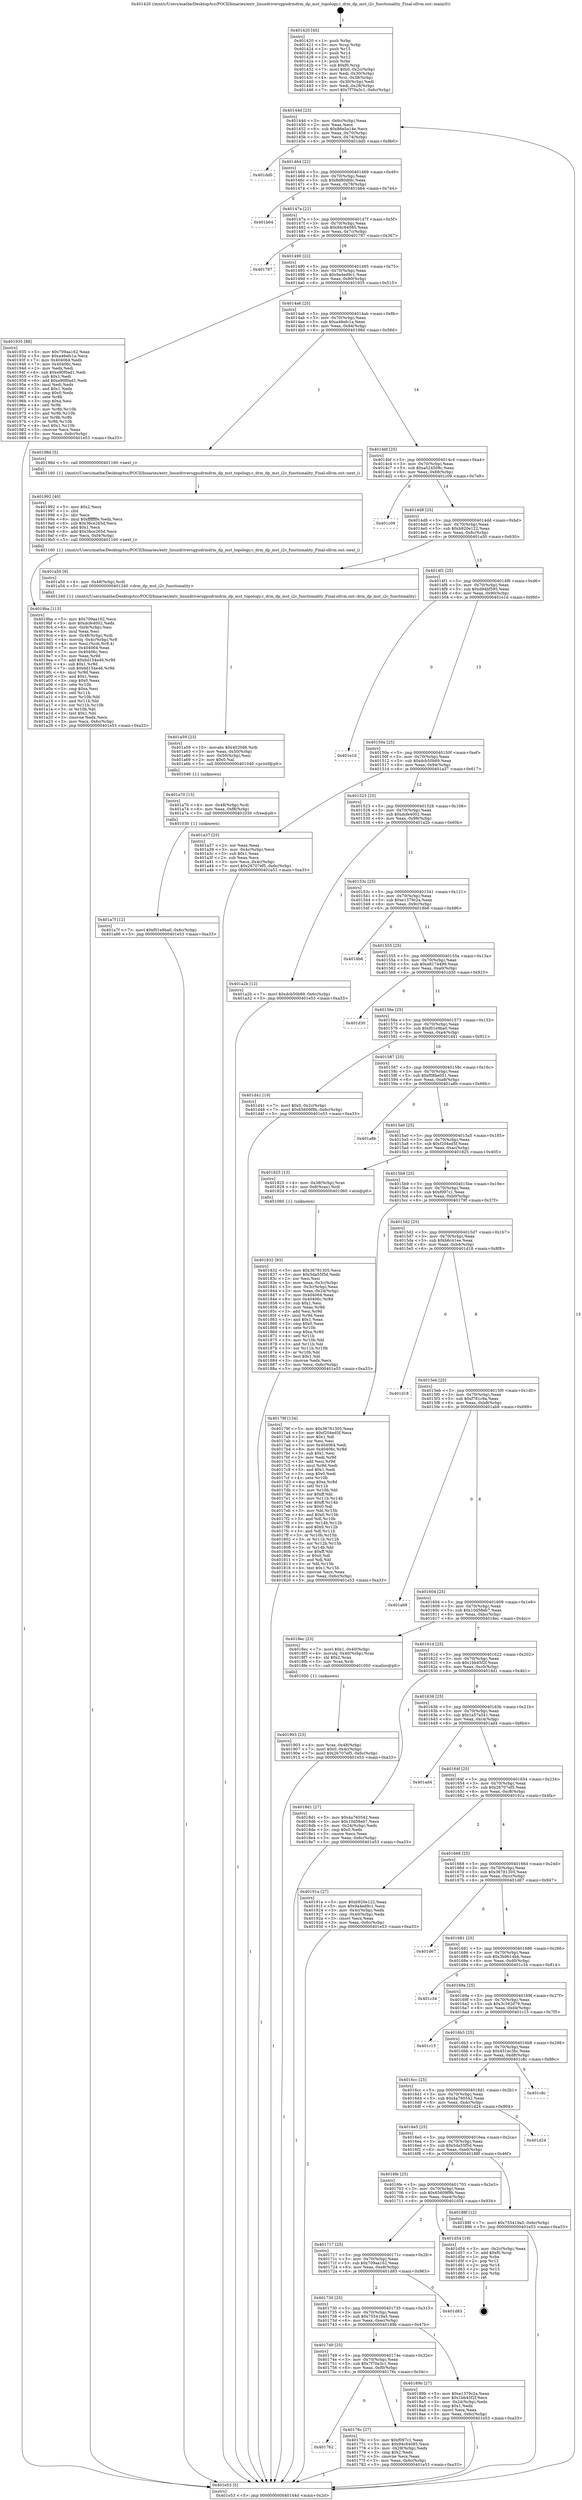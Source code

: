 digraph "0x401420" {
  label = "0x401420 (/mnt/c/Users/mathe/Desktop/tcc/POCII/binaries/extr_linuxdriversgpudrmdrm_dp_mst_topology.c_drm_dp_mst_i2c_functionality_Final-ollvm.out::main(0))"
  labelloc = "t"
  node[shape=record]

  Entry [label="",width=0.3,height=0.3,shape=circle,fillcolor=black,style=filled]
  "0x40144d" [label="{
     0x40144d [23]\l
     | [instrs]\l
     &nbsp;&nbsp;0x40144d \<+3\>: mov -0x6c(%rbp),%eax\l
     &nbsp;&nbsp;0x401450 \<+2\>: mov %eax,%ecx\l
     &nbsp;&nbsp;0x401452 \<+6\>: sub $0x86e5a14e,%ecx\l
     &nbsp;&nbsp;0x401458 \<+3\>: mov %eax,-0x70(%rbp)\l
     &nbsp;&nbsp;0x40145b \<+3\>: mov %ecx,-0x74(%rbp)\l
     &nbsp;&nbsp;0x40145e \<+6\>: je 0000000000401dd0 \<main+0x9b0\>\l
  }"]
  "0x401dd0" [label="{
     0x401dd0\l
  }", style=dashed]
  "0x401464" [label="{
     0x401464 [22]\l
     | [instrs]\l
     &nbsp;&nbsp;0x401464 \<+5\>: jmp 0000000000401469 \<main+0x49\>\l
     &nbsp;&nbsp;0x401469 \<+3\>: mov -0x70(%rbp),%eax\l
     &nbsp;&nbsp;0x40146c \<+5\>: sub $0x8d80dfdc,%eax\l
     &nbsp;&nbsp;0x401471 \<+3\>: mov %eax,-0x78(%rbp)\l
     &nbsp;&nbsp;0x401474 \<+6\>: je 0000000000401b64 \<main+0x744\>\l
  }"]
  Exit [label="",width=0.3,height=0.3,shape=circle,fillcolor=black,style=filled,peripheries=2]
  "0x401b64" [label="{
     0x401b64\l
  }", style=dashed]
  "0x40147a" [label="{
     0x40147a [22]\l
     | [instrs]\l
     &nbsp;&nbsp;0x40147a \<+5\>: jmp 000000000040147f \<main+0x5f\>\l
     &nbsp;&nbsp;0x40147f \<+3\>: mov -0x70(%rbp),%eax\l
     &nbsp;&nbsp;0x401482 \<+5\>: sub $0x94c84085,%eax\l
     &nbsp;&nbsp;0x401487 \<+3\>: mov %eax,-0x7c(%rbp)\l
     &nbsp;&nbsp;0x40148a \<+6\>: je 0000000000401787 \<main+0x367\>\l
  }"]
  "0x401a7f" [label="{
     0x401a7f [12]\l
     | [instrs]\l
     &nbsp;&nbsp;0x401a7f \<+7\>: movl $0xf01e9ba0,-0x6c(%rbp)\l
     &nbsp;&nbsp;0x401a86 \<+5\>: jmp 0000000000401e53 \<main+0xa33\>\l
  }"]
  "0x401787" [label="{
     0x401787\l
  }", style=dashed]
  "0x401490" [label="{
     0x401490 [22]\l
     | [instrs]\l
     &nbsp;&nbsp;0x401490 \<+5\>: jmp 0000000000401495 \<main+0x75\>\l
     &nbsp;&nbsp;0x401495 \<+3\>: mov -0x70(%rbp),%eax\l
     &nbsp;&nbsp;0x401498 \<+5\>: sub $0x9a4ed9c1,%eax\l
     &nbsp;&nbsp;0x40149d \<+3\>: mov %eax,-0x80(%rbp)\l
     &nbsp;&nbsp;0x4014a0 \<+6\>: je 0000000000401935 \<main+0x515\>\l
  }"]
  "0x401a70" [label="{
     0x401a70 [15]\l
     | [instrs]\l
     &nbsp;&nbsp;0x401a70 \<+4\>: mov -0x48(%rbp),%rdi\l
     &nbsp;&nbsp;0x401a74 \<+6\>: mov %eax,-0xf8(%rbp)\l
     &nbsp;&nbsp;0x401a7a \<+5\>: call 0000000000401030 \<free@plt\>\l
     | [calls]\l
     &nbsp;&nbsp;0x401030 \{1\} (unknown)\l
  }"]
  "0x401935" [label="{
     0x401935 [88]\l
     | [instrs]\l
     &nbsp;&nbsp;0x401935 \<+5\>: mov $0x709aa162,%eax\l
     &nbsp;&nbsp;0x40193a \<+5\>: mov $0xa46efc1a,%ecx\l
     &nbsp;&nbsp;0x40193f \<+7\>: mov 0x404064,%edx\l
     &nbsp;&nbsp;0x401946 \<+7\>: mov 0x40406c,%esi\l
     &nbsp;&nbsp;0x40194d \<+2\>: mov %edx,%edi\l
     &nbsp;&nbsp;0x40194f \<+6\>: sub $0xe90f0ad1,%edi\l
     &nbsp;&nbsp;0x401955 \<+3\>: sub $0x1,%edi\l
     &nbsp;&nbsp;0x401958 \<+6\>: add $0xe90f0ad1,%edi\l
     &nbsp;&nbsp;0x40195e \<+3\>: imul %edi,%edx\l
     &nbsp;&nbsp;0x401961 \<+3\>: and $0x1,%edx\l
     &nbsp;&nbsp;0x401964 \<+3\>: cmp $0x0,%edx\l
     &nbsp;&nbsp;0x401967 \<+4\>: sete %r8b\l
     &nbsp;&nbsp;0x40196b \<+3\>: cmp $0xa,%esi\l
     &nbsp;&nbsp;0x40196e \<+4\>: setl %r9b\l
     &nbsp;&nbsp;0x401972 \<+3\>: mov %r8b,%r10b\l
     &nbsp;&nbsp;0x401975 \<+3\>: and %r9b,%r10b\l
     &nbsp;&nbsp;0x401978 \<+3\>: xor %r9b,%r8b\l
     &nbsp;&nbsp;0x40197b \<+3\>: or %r8b,%r10b\l
     &nbsp;&nbsp;0x40197e \<+4\>: test $0x1,%r10b\l
     &nbsp;&nbsp;0x401982 \<+3\>: cmovne %ecx,%eax\l
     &nbsp;&nbsp;0x401985 \<+3\>: mov %eax,-0x6c(%rbp)\l
     &nbsp;&nbsp;0x401988 \<+5\>: jmp 0000000000401e53 \<main+0xa33\>\l
  }"]
  "0x4014a6" [label="{
     0x4014a6 [25]\l
     | [instrs]\l
     &nbsp;&nbsp;0x4014a6 \<+5\>: jmp 00000000004014ab \<main+0x8b\>\l
     &nbsp;&nbsp;0x4014ab \<+3\>: mov -0x70(%rbp),%eax\l
     &nbsp;&nbsp;0x4014ae \<+5\>: sub $0xa46efc1a,%eax\l
     &nbsp;&nbsp;0x4014b3 \<+6\>: mov %eax,-0x84(%rbp)\l
     &nbsp;&nbsp;0x4014b9 \<+6\>: je 000000000040198d \<main+0x56d\>\l
  }"]
  "0x401a59" [label="{
     0x401a59 [23]\l
     | [instrs]\l
     &nbsp;&nbsp;0x401a59 \<+10\>: movabs $0x4020d6,%rdi\l
     &nbsp;&nbsp;0x401a63 \<+3\>: mov %eax,-0x50(%rbp)\l
     &nbsp;&nbsp;0x401a66 \<+3\>: mov -0x50(%rbp),%esi\l
     &nbsp;&nbsp;0x401a69 \<+2\>: mov $0x0,%al\l
     &nbsp;&nbsp;0x401a6b \<+5\>: call 0000000000401040 \<printf@plt\>\l
     | [calls]\l
     &nbsp;&nbsp;0x401040 \{1\} (unknown)\l
  }"]
  "0x40198d" [label="{
     0x40198d [5]\l
     | [instrs]\l
     &nbsp;&nbsp;0x40198d \<+5\>: call 0000000000401160 \<next_i\>\l
     | [calls]\l
     &nbsp;&nbsp;0x401160 \{1\} (/mnt/c/Users/mathe/Desktop/tcc/POCII/binaries/extr_linuxdriversgpudrmdrm_dp_mst_topology.c_drm_dp_mst_i2c_functionality_Final-ollvm.out::next_i)\l
  }"]
  "0x4014bf" [label="{
     0x4014bf [25]\l
     | [instrs]\l
     &nbsp;&nbsp;0x4014bf \<+5\>: jmp 00000000004014c4 \<main+0xa4\>\l
     &nbsp;&nbsp;0x4014c4 \<+3\>: mov -0x70(%rbp),%eax\l
     &nbsp;&nbsp;0x4014c7 \<+5\>: sub $0xa524508c,%eax\l
     &nbsp;&nbsp;0x4014cc \<+6\>: mov %eax,-0x88(%rbp)\l
     &nbsp;&nbsp;0x4014d2 \<+6\>: je 0000000000401c09 \<main+0x7e9\>\l
  }"]
  "0x4019ba" [label="{
     0x4019ba [113]\l
     | [instrs]\l
     &nbsp;&nbsp;0x4019ba \<+5\>: mov $0x709aa162,%ecx\l
     &nbsp;&nbsp;0x4019bf \<+5\>: mov $0xdcfe4002,%edx\l
     &nbsp;&nbsp;0x4019c4 \<+6\>: mov -0xf4(%rbp),%esi\l
     &nbsp;&nbsp;0x4019ca \<+3\>: imul %eax,%esi\l
     &nbsp;&nbsp;0x4019cd \<+4\>: mov -0x48(%rbp),%rdi\l
     &nbsp;&nbsp;0x4019d1 \<+4\>: movslq -0x4c(%rbp),%r8\l
     &nbsp;&nbsp;0x4019d5 \<+4\>: mov %esi,(%rdi,%r8,4)\l
     &nbsp;&nbsp;0x4019d9 \<+7\>: mov 0x404064,%eax\l
     &nbsp;&nbsp;0x4019e0 \<+7\>: mov 0x40406c,%esi\l
     &nbsp;&nbsp;0x4019e7 \<+3\>: mov %eax,%r9d\l
     &nbsp;&nbsp;0x4019ea \<+7\>: add $0x6d154e46,%r9d\l
     &nbsp;&nbsp;0x4019f1 \<+4\>: sub $0x1,%r9d\l
     &nbsp;&nbsp;0x4019f5 \<+7\>: sub $0x6d154e46,%r9d\l
     &nbsp;&nbsp;0x4019fc \<+4\>: imul %r9d,%eax\l
     &nbsp;&nbsp;0x401a00 \<+3\>: and $0x1,%eax\l
     &nbsp;&nbsp;0x401a03 \<+3\>: cmp $0x0,%eax\l
     &nbsp;&nbsp;0x401a06 \<+4\>: sete %r10b\l
     &nbsp;&nbsp;0x401a0a \<+3\>: cmp $0xa,%esi\l
     &nbsp;&nbsp;0x401a0d \<+4\>: setl %r11b\l
     &nbsp;&nbsp;0x401a11 \<+3\>: mov %r10b,%bl\l
     &nbsp;&nbsp;0x401a14 \<+3\>: and %r11b,%bl\l
     &nbsp;&nbsp;0x401a17 \<+3\>: xor %r11b,%r10b\l
     &nbsp;&nbsp;0x401a1a \<+3\>: or %r10b,%bl\l
     &nbsp;&nbsp;0x401a1d \<+3\>: test $0x1,%bl\l
     &nbsp;&nbsp;0x401a20 \<+3\>: cmovne %edx,%ecx\l
     &nbsp;&nbsp;0x401a23 \<+3\>: mov %ecx,-0x6c(%rbp)\l
     &nbsp;&nbsp;0x401a26 \<+5\>: jmp 0000000000401e53 \<main+0xa33\>\l
  }"]
  "0x401c09" [label="{
     0x401c09\l
  }", style=dashed]
  "0x4014d8" [label="{
     0x4014d8 [25]\l
     | [instrs]\l
     &nbsp;&nbsp;0x4014d8 \<+5\>: jmp 00000000004014dd \<main+0xbd\>\l
     &nbsp;&nbsp;0x4014dd \<+3\>: mov -0x70(%rbp),%eax\l
     &nbsp;&nbsp;0x4014e0 \<+5\>: sub $0xb920e122,%eax\l
     &nbsp;&nbsp;0x4014e5 \<+6\>: mov %eax,-0x8c(%rbp)\l
     &nbsp;&nbsp;0x4014eb \<+6\>: je 0000000000401a50 \<main+0x630\>\l
  }"]
  "0x401992" [label="{
     0x401992 [40]\l
     | [instrs]\l
     &nbsp;&nbsp;0x401992 \<+5\>: mov $0x2,%ecx\l
     &nbsp;&nbsp;0x401997 \<+1\>: cltd\l
     &nbsp;&nbsp;0x401998 \<+2\>: idiv %ecx\l
     &nbsp;&nbsp;0x40199a \<+6\>: imul $0xfffffffe,%edx,%ecx\l
     &nbsp;&nbsp;0x4019a0 \<+6\>: sub $0x36ce265d,%ecx\l
     &nbsp;&nbsp;0x4019a6 \<+3\>: add $0x1,%ecx\l
     &nbsp;&nbsp;0x4019a9 \<+6\>: add $0x36ce265d,%ecx\l
     &nbsp;&nbsp;0x4019af \<+6\>: mov %ecx,-0xf4(%rbp)\l
     &nbsp;&nbsp;0x4019b5 \<+5\>: call 0000000000401160 \<next_i\>\l
     | [calls]\l
     &nbsp;&nbsp;0x401160 \{1\} (/mnt/c/Users/mathe/Desktop/tcc/POCII/binaries/extr_linuxdriversgpudrmdrm_dp_mst_topology.c_drm_dp_mst_i2c_functionality_Final-ollvm.out::next_i)\l
  }"]
  "0x401a50" [label="{
     0x401a50 [9]\l
     | [instrs]\l
     &nbsp;&nbsp;0x401a50 \<+4\>: mov -0x48(%rbp),%rdi\l
     &nbsp;&nbsp;0x401a54 \<+5\>: call 0000000000401240 \<drm_dp_mst_i2c_functionality\>\l
     | [calls]\l
     &nbsp;&nbsp;0x401240 \{1\} (/mnt/c/Users/mathe/Desktop/tcc/POCII/binaries/extr_linuxdriversgpudrmdrm_dp_mst_topology.c_drm_dp_mst_i2c_functionality_Final-ollvm.out::drm_dp_mst_i2c_functionality)\l
  }"]
  "0x4014f1" [label="{
     0x4014f1 [25]\l
     | [instrs]\l
     &nbsp;&nbsp;0x4014f1 \<+5\>: jmp 00000000004014f6 \<main+0xd6\>\l
     &nbsp;&nbsp;0x4014f6 \<+3\>: mov -0x70(%rbp),%eax\l
     &nbsp;&nbsp;0x4014f9 \<+5\>: sub $0xd94bf595,%eax\l
     &nbsp;&nbsp;0x4014fe \<+6\>: mov %eax,-0x90(%rbp)\l
     &nbsp;&nbsp;0x401504 \<+6\>: je 0000000000401e1d \<main+0x9fd\>\l
  }"]
  "0x401903" [label="{
     0x401903 [23]\l
     | [instrs]\l
     &nbsp;&nbsp;0x401903 \<+4\>: mov %rax,-0x48(%rbp)\l
     &nbsp;&nbsp;0x401907 \<+7\>: movl $0x0,-0x4c(%rbp)\l
     &nbsp;&nbsp;0x40190e \<+7\>: movl $0x26707ef5,-0x6c(%rbp)\l
     &nbsp;&nbsp;0x401915 \<+5\>: jmp 0000000000401e53 \<main+0xa33\>\l
  }"]
  "0x401e1d" [label="{
     0x401e1d\l
  }", style=dashed]
  "0x40150a" [label="{
     0x40150a [25]\l
     | [instrs]\l
     &nbsp;&nbsp;0x40150a \<+5\>: jmp 000000000040150f \<main+0xef\>\l
     &nbsp;&nbsp;0x40150f \<+3\>: mov -0x70(%rbp),%eax\l
     &nbsp;&nbsp;0x401512 \<+5\>: sub $0xdcb50b89,%eax\l
     &nbsp;&nbsp;0x401517 \<+6\>: mov %eax,-0x94(%rbp)\l
     &nbsp;&nbsp;0x40151d \<+6\>: je 0000000000401a37 \<main+0x617\>\l
  }"]
  "0x401832" [label="{
     0x401832 [93]\l
     | [instrs]\l
     &nbsp;&nbsp;0x401832 \<+5\>: mov $0x36781305,%ecx\l
     &nbsp;&nbsp;0x401837 \<+5\>: mov $0x5da55f5d,%edx\l
     &nbsp;&nbsp;0x40183c \<+2\>: xor %esi,%esi\l
     &nbsp;&nbsp;0x40183e \<+3\>: mov %eax,-0x3c(%rbp)\l
     &nbsp;&nbsp;0x401841 \<+3\>: mov -0x3c(%rbp),%eax\l
     &nbsp;&nbsp;0x401844 \<+3\>: mov %eax,-0x24(%rbp)\l
     &nbsp;&nbsp;0x401847 \<+7\>: mov 0x404064,%eax\l
     &nbsp;&nbsp;0x40184e \<+8\>: mov 0x40406c,%r8d\l
     &nbsp;&nbsp;0x401856 \<+3\>: sub $0x1,%esi\l
     &nbsp;&nbsp;0x401859 \<+3\>: mov %eax,%r9d\l
     &nbsp;&nbsp;0x40185c \<+3\>: add %esi,%r9d\l
     &nbsp;&nbsp;0x40185f \<+4\>: imul %r9d,%eax\l
     &nbsp;&nbsp;0x401863 \<+3\>: and $0x1,%eax\l
     &nbsp;&nbsp;0x401866 \<+3\>: cmp $0x0,%eax\l
     &nbsp;&nbsp;0x401869 \<+4\>: sete %r10b\l
     &nbsp;&nbsp;0x40186d \<+4\>: cmp $0xa,%r8d\l
     &nbsp;&nbsp;0x401871 \<+4\>: setl %r11b\l
     &nbsp;&nbsp;0x401875 \<+3\>: mov %r10b,%bl\l
     &nbsp;&nbsp;0x401878 \<+3\>: and %r11b,%bl\l
     &nbsp;&nbsp;0x40187b \<+3\>: xor %r11b,%r10b\l
     &nbsp;&nbsp;0x40187e \<+3\>: or %r10b,%bl\l
     &nbsp;&nbsp;0x401881 \<+3\>: test $0x1,%bl\l
     &nbsp;&nbsp;0x401884 \<+3\>: cmovne %edx,%ecx\l
     &nbsp;&nbsp;0x401887 \<+3\>: mov %ecx,-0x6c(%rbp)\l
     &nbsp;&nbsp;0x40188a \<+5\>: jmp 0000000000401e53 \<main+0xa33\>\l
  }"]
  "0x401a37" [label="{
     0x401a37 [25]\l
     | [instrs]\l
     &nbsp;&nbsp;0x401a37 \<+2\>: xor %eax,%eax\l
     &nbsp;&nbsp;0x401a39 \<+3\>: mov -0x4c(%rbp),%ecx\l
     &nbsp;&nbsp;0x401a3c \<+3\>: sub $0x1,%eax\l
     &nbsp;&nbsp;0x401a3f \<+2\>: sub %eax,%ecx\l
     &nbsp;&nbsp;0x401a41 \<+3\>: mov %ecx,-0x4c(%rbp)\l
     &nbsp;&nbsp;0x401a44 \<+7\>: movl $0x26707ef5,-0x6c(%rbp)\l
     &nbsp;&nbsp;0x401a4b \<+5\>: jmp 0000000000401e53 \<main+0xa33\>\l
  }"]
  "0x401523" [label="{
     0x401523 [25]\l
     | [instrs]\l
     &nbsp;&nbsp;0x401523 \<+5\>: jmp 0000000000401528 \<main+0x108\>\l
     &nbsp;&nbsp;0x401528 \<+3\>: mov -0x70(%rbp),%eax\l
     &nbsp;&nbsp;0x40152b \<+5\>: sub $0xdcfe4002,%eax\l
     &nbsp;&nbsp;0x401530 \<+6\>: mov %eax,-0x98(%rbp)\l
     &nbsp;&nbsp;0x401536 \<+6\>: je 0000000000401a2b \<main+0x60b\>\l
  }"]
  "0x401420" [label="{
     0x401420 [45]\l
     | [instrs]\l
     &nbsp;&nbsp;0x401420 \<+1\>: push %rbp\l
     &nbsp;&nbsp;0x401421 \<+3\>: mov %rsp,%rbp\l
     &nbsp;&nbsp;0x401424 \<+2\>: push %r15\l
     &nbsp;&nbsp;0x401426 \<+2\>: push %r14\l
     &nbsp;&nbsp;0x401428 \<+2\>: push %r12\l
     &nbsp;&nbsp;0x40142a \<+1\>: push %rbx\l
     &nbsp;&nbsp;0x40142b \<+7\>: sub $0xf0,%rsp\l
     &nbsp;&nbsp;0x401432 \<+7\>: movl $0x0,-0x2c(%rbp)\l
     &nbsp;&nbsp;0x401439 \<+3\>: mov %edi,-0x30(%rbp)\l
     &nbsp;&nbsp;0x40143c \<+4\>: mov %rsi,-0x38(%rbp)\l
     &nbsp;&nbsp;0x401440 \<+3\>: mov -0x30(%rbp),%edi\l
     &nbsp;&nbsp;0x401443 \<+3\>: mov %edi,-0x28(%rbp)\l
     &nbsp;&nbsp;0x401446 \<+7\>: movl $0x7f70a3c1,-0x6c(%rbp)\l
  }"]
  "0x401a2b" [label="{
     0x401a2b [12]\l
     | [instrs]\l
     &nbsp;&nbsp;0x401a2b \<+7\>: movl $0xdcb50b89,-0x6c(%rbp)\l
     &nbsp;&nbsp;0x401a32 \<+5\>: jmp 0000000000401e53 \<main+0xa33\>\l
  }"]
  "0x40153c" [label="{
     0x40153c [25]\l
     | [instrs]\l
     &nbsp;&nbsp;0x40153c \<+5\>: jmp 0000000000401541 \<main+0x121\>\l
     &nbsp;&nbsp;0x401541 \<+3\>: mov -0x70(%rbp),%eax\l
     &nbsp;&nbsp;0x401544 \<+5\>: sub $0xe1379c2a,%eax\l
     &nbsp;&nbsp;0x401549 \<+6\>: mov %eax,-0x9c(%rbp)\l
     &nbsp;&nbsp;0x40154f \<+6\>: je 00000000004018b6 \<main+0x496\>\l
  }"]
  "0x401e53" [label="{
     0x401e53 [5]\l
     | [instrs]\l
     &nbsp;&nbsp;0x401e53 \<+5\>: jmp 000000000040144d \<main+0x2d\>\l
  }"]
  "0x4018b6" [label="{
     0x4018b6\l
  }", style=dashed]
  "0x401555" [label="{
     0x401555 [25]\l
     | [instrs]\l
     &nbsp;&nbsp;0x401555 \<+5\>: jmp 000000000040155a \<main+0x13a\>\l
     &nbsp;&nbsp;0x40155a \<+3\>: mov -0x70(%rbp),%eax\l
     &nbsp;&nbsp;0x40155d \<+5\>: sub $0xe8174499,%eax\l
     &nbsp;&nbsp;0x401562 \<+6\>: mov %eax,-0xa0(%rbp)\l
     &nbsp;&nbsp;0x401568 \<+6\>: je 0000000000401d30 \<main+0x910\>\l
  }"]
  "0x401762" [label="{
     0x401762\l
  }", style=dashed]
  "0x401d30" [label="{
     0x401d30\l
  }", style=dashed]
  "0x40156e" [label="{
     0x40156e [25]\l
     | [instrs]\l
     &nbsp;&nbsp;0x40156e \<+5\>: jmp 0000000000401573 \<main+0x153\>\l
     &nbsp;&nbsp;0x401573 \<+3\>: mov -0x70(%rbp),%eax\l
     &nbsp;&nbsp;0x401576 \<+5\>: sub $0xf01e9ba0,%eax\l
     &nbsp;&nbsp;0x40157b \<+6\>: mov %eax,-0xa4(%rbp)\l
     &nbsp;&nbsp;0x401581 \<+6\>: je 0000000000401d41 \<main+0x921\>\l
  }"]
  "0x40176c" [label="{
     0x40176c [27]\l
     | [instrs]\l
     &nbsp;&nbsp;0x40176c \<+5\>: mov $0xf097c1,%eax\l
     &nbsp;&nbsp;0x401771 \<+5\>: mov $0x94c84085,%ecx\l
     &nbsp;&nbsp;0x401776 \<+3\>: mov -0x28(%rbp),%edx\l
     &nbsp;&nbsp;0x401779 \<+3\>: cmp $0x2,%edx\l
     &nbsp;&nbsp;0x40177c \<+3\>: cmovne %ecx,%eax\l
     &nbsp;&nbsp;0x40177f \<+3\>: mov %eax,-0x6c(%rbp)\l
     &nbsp;&nbsp;0x401782 \<+5\>: jmp 0000000000401e53 \<main+0xa33\>\l
  }"]
  "0x401d41" [label="{
     0x401d41 [19]\l
     | [instrs]\l
     &nbsp;&nbsp;0x401d41 \<+7\>: movl $0x0,-0x2c(%rbp)\l
     &nbsp;&nbsp;0x401d48 \<+7\>: movl $0x65609f9b,-0x6c(%rbp)\l
     &nbsp;&nbsp;0x401d4f \<+5\>: jmp 0000000000401e53 \<main+0xa33\>\l
  }"]
  "0x401587" [label="{
     0x401587 [25]\l
     | [instrs]\l
     &nbsp;&nbsp;0x401587 \<+5\>: jmp 000000000040158c \<main+0x16c\>\l
     &nbsp;&nbsp;0x40158c \<+3\>: mov -0x70(%rbp),%eax\l
     &nbsp;&nbsp;0x40158f \<+5\>: sub $0xf08be051,%eax\l
     &nbsp;&nbsp;0x401594 \<+6\>: mov %eax,-0xa8(%rbp)\l
     &nbsp;&nbsp;0x40159a \<+6\>: je 0000000000401a8b \<main+0x66b\>\l
  }"]
  "0x401749" [label="{
     0x401749 [25]\l
     | [instrs]\l
     &nbsp;&nbsp;0x401749 \<+5\>: jmp 000000000040174e \<main+0x32e\>\l
     &nbsp;&nbsp;0x40174e \<+3\>: mov -0x70(%rbp),%eax\l
     &nbsp;&nbsp;0x401751 \<+5\>: sub $0x7f70a3c1,%eax\l
     &nbsp;&nbsp;0x401756 \<+6\>: mov %eax,-0xf0(%rbp)\l
     &nbsp;&nbsp;0x40175c \<+6\>: je 000000000040176c \<main+0x34c\>\l
  }"]
  "0x401a8b" [label="{
     0x401a8b\l
  }", style=dashed]
  "0x4015a0" [label="{
     0x4015a0 [25]\l
     | [instrs]\l
     &nbsp;&nbsp;0x4015a0 \<+5\>: jmp 00000000004015a5 \<main+0x185\>\l
     &nbsp;&nbsp;0x4015a5 \<+3\>: mov -0x70(%rbp),%eax\l
     &nbsp;&nbsp;0x4015a8 \<+5\>: sub $0xf204ed5f,%eax\l
     &nbsp;&nbsp;0x4015ad \<+6\>: mov %eax,-0xac(%rbp)\l
     &nbsp;&nbsp;0x4015b3 \<+6\>: je 0000000000401825 \<main+0x405\>\l
  }"]
  "0x40189b" [label="{
     0x40189b [27]\l
     | [instrs]\l
     &nbsp;&nbsp;0x40189b \<+5\>: mov $0xe1379c2a,%eax\l
     &nbsp;&nbsp;0x4018a0 \<+5\>: mov $0x1bb45f2f,%ecx\l
     &nbsp;&nbsp;0x4018a5 \<+3\>: mov -0x24(%rbp),%edx\l
     &nbsp;&nbsp;0x4018a8 \<+3\>: cmp $0x1,%edx\l
     &nbsp;&nbsp;0x4018ab \<+3\>: cmovl %ecx,%eax\l
     &nbsp;&nbsp;0x4018ae \<+3\>: mov %eax,-0x6c(%rbp)\l
     &nbsp;&nbsp;0x4018b1 \<+5\>: jmp 0000000000401e53 \<main+0xa33\>\l
  }"]
  "0x401825" [label="{
     0x401825 [13]\l
     | [instrs]\l
     &nbsp;&nbsp;0x401825 \<+4\>: mov -0x38(%rbp),%rax\l
     &nbsp;&nbsp;0x401829 \<+4\>: mov 0x8(%rax),%rdi\l
     &nbsp;&nbsp;0x40182d \<+5\>: call 0000000000401060 \<atoi@plt\>\l
     | [calls]\l
     &nbsp;&nbsp;0x401060 \{1\} (unknown)\l
  }"]
  "0x4015b9" [label="{
     0x4015b9 [25]\l
     | [instrs]\l
     &nbsp;&nbsp;0x4015b9 \<+5\>: jmp 00000000004015be \<main+0x19e\>\l
     &nbsp;&nbsp;0x4015be \<+3\>: mov -0x70(%rbp),%eax\l
     &nbsp;&nbsp;0x4015c1 \<+5\>: sub $0xf097c1,%eax\l
     &nbsp;&nbsp;0x4015c6 \<+6\>: mov %eax,-0xb0(%rbp)\l
     &nbsp;&nbsp;0x4015cc \<+6\>: je 000000000040179f \<main+0x37f\>\l
  }"]
  "0x401730" [label="{
     0x401730 [25]\l
     | [instrs]\l
     &nbsp;&nbsp;0x401730 \<+5\>: jmp 0000000000401735 \<main+0x315\>\l
     &nbsp;&nbsp;0x401735 \<+3\>: mov -0x70(%rbp),%eax\l
     &nbsp;&nbsp;0x401738 \<+5\>: sub $0x755419a5,%eax\l
     &nbsp;&nbsp;0x40173d \<+6\>: mov %eax,-0xec(%rbp)\l
     &nbsp;&nbsp;0x401743 \<+6\>: je 000000000040189b \<main+0x47b\>\l
  }"]
  "0x40179f" [label="{
     0x40179f [134]\l
     | [instrs]\l
     &nbsp;&nbsp;0x40179f \<+5\>: mov $0x36781305,%eax\l
     &nbsp;&nbsp;0x4017a4 \<+5\>: mov $0xf204ed5f,%ecx\l
     &nbsp;&nbsp;0x4017a9 \<+2\>: mov $0x1,%dl\l
     &nbsp;&nbsp;0x4017ab \<+2\>: xor %esi,%esi\l
     &nbsp;&nbsp;0x4017ad \<+7\>: mov 0x404064,%edi\l
     &nbsp;&nbsp;0x4017b4 \<+8\>: mov 0x40406c,%r8d\l
     &nbsp;&nbsp;0x4017bc \<+3\>: sub $0x1,%esi\l
     &nbsp;&nbsp;0x4017bf \<+3\>: mov %edi,%r9d\l
     &nbsp;&nbsp;0x4017c2 \<+3\>: add %esi,%r9d\l
     &nbsp;&nbsp;0x4017c5 \<+4\>: imul %r9d,%edi\l
     &nbsp;&nbsp;0x4017c9 \<+3\>: and $0x1,%edi\l
     &nbsp;&nbsp;0x4017cc \<+3\>: cmp $0x0,%edi\l
     &nbsp;&nbsp;0x4017cf \<+4\>: sete %r10b\l
     &nbsp;&nbsp;0x4017d3 \<+4\>: cmp $0xa,%r8d\l
     &nbsp;&nbsp;0x4017d7 \<+4\>: setl %r11b\l
     &nbsp;&nbsp;0x4017db \<+3\>: mov %r10b,%bl\l
     &nbsp;&nbsp;0x4017de \<+3\>: xor $0xff,%bl\l
     &nbsp;&nbsp;0x4017e1 \<+3\>: mov %r11b,%r14b\l
     &nbsp;&nbsp;0x4017e4 \<+4\>: xor $0xff,%r14b\l
     &nbsp;&nbsp;0x4017e8 \<+3\>: xor $0x0,%dl\l
     &nbsp;&nbsp;0x4017eb \<+3\>: mov %bl,%r15b\l
     &nbsp;&nbsp;0x4017ee \<+4\>: and $0x0,%r15b\l
     &nbsp;&nbsp;0x4017f2 \<+3\>: and %dl,%r10b\l
     &nbsp;&nbsp;0x4017f5 \<+3\>: mov %r14b,%r12b\l
     &nbsp;&nbsp;0x4017f8 \<+4\>: and $0x0,%r12b\l
     &nbsp;&nbsp;0x4017fc \<+3\>: and %dl,%r11b\l
     &nbsp;&nbsp;0x4017ff \<+3\>: or %r10b,%r15b\l
     &nbsp;&nbsp;0x401802 \<+3\>: or %r11b,%r12b\l
     &nbsp;&nbsp;0x401805 \<+3\>: xor %r12b,%r15b\l
     &nbsp;&nbsp;0x401808 \<+3\>: or %r14b,%bl\l
     &nbsp;&nbsp;0x40180b \<+3\>: xor $0xff,%bl\l
     &nbsp;&nbsp;0x40180e \<+3\>: or $0x0,%dl\l
     &nbsp;&nbsp;0x401811 \<+2\>: and %dl,%bl\l
     &nbsp;&nbsp;0x401813 \<+3\>: or %bl,%r15b\l
     &nbsp;&nbsp;0x401816 \<+4\>: test $0x1,%r15b\l
     &nbsp;&nbsp;0x40181a \<+3\>: cmovne %ecx,%eax\l
     &nbsp;&nbsp;0x40181d \<+3\>: mov %eax,-0x6c(%rbp)\l
     &nbsp;&nbsp;0x401820 \<+5\>: jmp 0000000000401e53 \<main+0xa33\>\l
  }"]
  "0x4015d2" [label="{
     0x4015d2 [25]\l
     | [instrs]\l
     &nbsp;&nbsp;0x4015d2 \<+5\>: jmp 00000000004015d7 \<main+0x1b7\>\l
     &nbsp;&nbsp;0x4015d7 \<+3\>: mov -0x70(%rbp),%eax\l
     &nbsp;&nbsp;0x4015da \<+5\>: sub $0xb6c41ee,%eax\l
     &nbsp;&nbsp;0x4015df \<+6\>: mov %eax,-0xb4(%rbp)\l
     &nbsp;&nbsp;0x4015e5 \<+6\>: je 0000000000401d18 \<main+0x8f8\>\l
  }"]
  "0x401d83" [label="{
     0x401d83\l
  }", style=dashed]
  "0x401d18" [label="{
     0x401d18\l
  }", style=dashed]
  "0x4015eb" [label="{
     0x4015eb [25]\l
     | [instrs]\l
     &nbsp;&nbsp;0x4015eb \<+5\>: jmp 00000000004015f0 \<main+0x1d0\>\l
     &nbsp;&nbsp;0x4015f0 \<+3\>: mov -0x70(%rbp),%eax\l
     &nbsp;&nbsp;0x4015f3 \<+5\>: sub $0xf781c9a,%eax\l
     &nbsp;&nbsp;0x4015f8 \<+6\>: mov %eax,-0xb8(%rbp)\l
     &nbsp;&nbsp;0x4015fe \<+6\>: je 0000000000401ab9 \<main+0x699\>\l
  }"]
  "0x401717" [label="{
     0x401717 [25]\l
     | [instrs]\l
     &nbsp;&nbsp;0x401717 \<+5\>: jmp 000000000040171c \<main+0x2fc\>\l
     &nbsp;&nbsp;0x40171c \<+3\>: mov -0x70(%rbp),%eax\l
     &nbsp;&nbsp;0x40171f \<+5\>: sub $0x709aa162,%eax\l
     &nbsp;&nbsp;0x401724 \<+6\>: mov %eax,-0xe8(%rbp)\l
     &nbsp;&nbsp;0x40172a \<+6\>: je 0000000000401d83 \<main+0x963\>\l
  }"]
  "0x401ab9" [label="{
     0x401ab9\l
  }", style=dashed]
  "0x401604" [label="{
     0x401604 [25]\l
     | [instrs]\l
     &nbsp;&nbsp;0x401604 \<+5\>: jmp 0000000000401609 \<main+0x1e9\>\l
     &nbsp;&nbsp;0x401609 \<+3\>: mov -0x70(%rbp),%eax\l
     &nbsp;&nbsp;0x40160c \<+5\>: sub $0x10d58eb7,%eax\l
     &nbsp;&nbsp;0x401611 \<+6\>: mov %eax,-0xbc(%rbp)\l
     &nbsp;&nbsp;0x401617 \<+6\>: je 00000000004018ec \<main+0x4cc\>\l
  }"]
  "0x401d54" [label="{
     0x401d54 [19]\l
     | [instrs]\l
     &nbsp;&nbsp;0x401d54 \<+3\>: mov -0x2c(%rbp),%eax\l
     &nbsp;&nbsp;0x401d57 \<+7\>: add $0xf0,%rsp\l
     &nbsp;&nbsp;0x401d5e \<+1\>: pop %rbx\l
     &nbsp;&nbsp;0x401d5f \<+2\>: pop %r12\l
     &nbsp;&nbsp;0x401d61 \<+2\>: pop %r14\l
     &nbsp;&nbsp;0x401d63 \<+2\>: pop %r15\l
     &nbsp;&nbsp;0x401d65 \<+1\>: pop %rbp\l
     &nbsp;&nbsp;0x401d66 \<+1\>: ret\l
  }"]
  "0x4018ec" [label="{
     0x4018ec [23]\l
     | [instrs]\l
     &nbsp;&nbsp;0x4018ec \<+7\>: movl $0x1,-0x40(%rbp)\l
     &nbsp;&nbsp;0x4018f3 \<+4\>: movslq -0x40(%rbp),%rax\l
     &nbsp;&nbsp;0x4018f7 \<+4\>: shl $0x2,%rax\l
     &nbsp;&nbsp;0x4018fb \<+3\>: mov %rax,%rdi\l
     &nbsp;&nbsp;0x4018fe \<+5\>: call 0000000000401050 \<malloc@plt\>\l
     | [calls]\l
     &nbsp;&nbsp;0x401050 \{1\} (unknown)\l
  }"]
  "0x40161d" [label="{
     0x40161d [25]\l
     | [instrs]\l
     &nbsp;&nbsp;0x40161d \<+5\>: jmp 0000000000401622 \<main+0x202\>\l
     &nbsp;&nbsp;0x401622 \<+3\>: mov -0x70(%rbp),%eax\l
     &nbsp;&nbsp;0x401625 \<+5\>: sub $0x1bb45f2f,%eax\l
     &nbsp;&nbsp;0x40162a \<+6\>: mov %eax,-0xc0(%rbp)\l
     &nbsp;&nbsp;0x401630 \<+6\>: je 00000000004018d1 \<main+0x4b1\>\l
  }"]
  "0x4016fe" [label="{
     0x4016fe [25]\l
     | [instrs]\l
     &nbsp;&nbsp;0x4016fe \<+5\>: jmp 0000000000401703 \<main+0x2e3\>\l
     &nbsp;&nbsp;0x401703 \<+3\>: mov -0x70(%rbp),%eax\l
     &nbsp;&nbsp;0x401706 \<+5\>: sub $0x65609f9b,%eax\l
     &nbsp;&nbsp;0x40170b \<+6\>: mov %eax,-0xe4(%rbp)\l
     &nbsp;&nbsp;0x401711 \<+6\>: je 0000000000401d54 \<main+0x934\>\l
  }"]
  "0x4018d1" [label="{
     0x4018d1 [27]\l
     | [instrs]\l
     &nbsp;&nbsp;0x4018d1 \<+5\>: mov $0x4a760542,%eax\l
     &nbsp;&nbsp;0x4018d6 \<+5\>: mov $0x10d58eb7,%ecx\l
     &nbsp;&nbsp;0x4018db \<+3\>: mov -0x24(%rbp),%edx\l
     &nbsp;&nbsp;0x4018de \<+3\>: cmp $0x0,%edx\l
     &nbsp;&nbsp;0x4018e1 \<+3\>: cmove %ecx,%eax\l
     &nbsp;&nbsp;0x4018e4 \<+3\>: mov %eax,-0x6c(%rbp)\l
     &nbsp;&nbsp;0x4018e7 \<+5\>: jmp 0000000000401e53 \<main+0xa33\>\l
  }"]
  "0x401636" [label="{
     0x401636 [25]\l
     | [instrs]\l
     &nbsp;&nbsp;0x401636 \<+5\>: jmp 000000000040163b \<main+0x21b\>\l
     &nbsp;&nbsp;0x40163b \<+3\>: mov -0x70(%rbp),%eax\l
     &nbsp;&nbsp;0x40163e \<+5\>: sub $0x1e57a541,%eax\l
     &nbsp;&nbsp;0x401643 \<+6\>: mov %eax,-0xc4(%rbp)\l
     &nbsp;&nbsp;0x401649 \<+6\>: je 0000000000401ad4 \<main+0x6b4\>\l
  }"]
  "0x40188f" [label="{
     0x40188f [12]\l
     | [instrs]\l
     &nbsp;&nbsp;0x40188f \<+7\>: movl $0x755419a5,-0x6c(%rbp)\l
     &nbsp;&nbsp;0x401896 \<+5\>: jmp 0000000000401e53 \<main+0xa33\>\l
  }"]
  "0x401ad4" [label="{
     0x401ad4\l
  }", style=dashed]
  "0x40164f" [label="{
     0x40164f [25]\l
     | [instrs]\l
     &nbsp;&nbsp;0x40164f \<+5\>: jmp 0000000000401654 \<main+0x234\>\l
     &nbsp;&nbsp;0x401654 \<+3\>: mov -0x70(%rbp),%eax\l
     &nbsp;&nbsp;0x401657 \<+5\>: sub $0x26707ef5,%eax\l
     &nbsp;&nbsp;0x40165c \<+6\>: mov %eax,-0xc8(%rbp)\l
     &nbsp;&nbsp;0x401662 \<+6\>: je 000000000040191a \<main+0x4fa\>\l
  }"]
  "0x4016e5" [label="{
     0x4016e5 [25]\l
     | [instrs]\l
     &nbsp;&nbsp;0x4016e5 \<+5\>: jmp 00000000004016ea \<main+0x2ca\>\l
     &nbsp;&nbsp;0x4016ea \<+3\>: mov -0x70(%rbp),%eax\l
     &nbsp;&nbsp;0x4016ed \<+5\>: sub $0x5da55f5d,%eax\l
     &nbsp;&nbsp;0x4016f2 \<+6\>: mov %eax,-0xe0(%rbp)\l
     &nbsp;&nbsp;0x4016f8 \<+6\>: je 000000000040188f \<main+0x46f\>\l
  }"]
  "0x40191a" [label="{
     0x40191a [27]\l
     | [instrs]\l
     &nbsp;&nbsp;0x40191a \<+5\>: mov $0xb920e122,%eax\l
     &nbsp;&nbsp;0x40191f \<+5\>: mov $0x9a4ed9c1,%ecx\l
     &nbsp;&nbsp;0x401924 \<+3\>: mov -0x4c(%rbp),%edx\l
     &nbsp;&nbsp;0x401927 \<+3\>: cmp -0x40(%rbp),%edx\l
     &nbsp;&nbsp;0x40192a \<+3\>: cmovl %ecx,%eax\l
     &nbsp;&nbsp;0x40192d \<+3\>: mov %eax,-0x6c(%rbp)\l
     &nbsp;&nbsp;0x401930 \<+5\>: jmp 0000000000401e53 \<main+0xa33\>\l
  }"]
  "0x401668" [label="{
     0x401668 [25]\l
     | [instrs]\l
     &nbsp;&nbsp;0x401668 \<+5\>: jmp 000000000040166d \<main+0x24d\>\l
     &nbsp;&nbsp;0x40166d \<+3\>: mov -0x70(%rbp),%eax\l
     &nbsp;&nbsp;0x401670 \<+5\>: sub $0x36781305,%eax\l
     &nbsp;&nbsp;0x401675 \<+6\>: mov %eax,-0xcc(%rbp)\l
     &nbsp;&nbsp;0x40167b \<+6\>: je 0000000000401d67 \<main+0x947\>\l
  }"]
  "0x401d24" [label="{
     0x401d24\l
  }", style=dashed]
  "0x401d67" [label="{
     0x401d67\l
  }", style=dashed]
  "0x401681" [label="{
     0x401681 [25]\l
     | [instrs]\l
     &nbsp;&nbsp;0x401681 \<+5\>: jmp 0000000000401686 \<main+0x266\>\l
     &nbsp;&nbsp;0x401686 \<+3\>: mov -0x70(%rbp),%eax\l
     &nbsp;&nbsp;0x401689 \<+5\>: sub $0x3b9b14bb,%eax\l
     &nbsp;&nbsp;0x40168e \<+6\>: mov %eax,-0xd0(%rbp)\l
     &nbsp;&nbsp;0x401694 \<+6\>: je 0000000000401c34 \<main+0x814\>\l
  }"]
  "0x4016cc" [label="{
     0x4016cc [25]\l
     | [instrs]\l
     &nbsp;&nbsp;0x4016cc \<+5\>: jmp 00000000004016d1 \<main+0x2b1\>\l
     &nbsp;&nbsp;0x4016d1 \<+3\>: mov -0x70(%rbp),%eax\l
     &nbsp;&nbsp;0x4016d4 \<+5\>: sub $0x4a760542,%eax\l
     &nbsp;&nbsp;0x4016d9 \<+6\>: mov %eax,-0xdc(%rbp)\l
     &nbsp;&nbsp;0x4016df \<+6\>: je 0000000000401d24 \<main+0x904\>\l
  }"]
  "0x401c34" [label="{
     0x401c34\l
  }", style=dashed]
  "0x40169a" [label="{
     0x40169a [25]\l
     | [instrs]\l
     &nbsp;&nbsp;0x40169a \<+5\>: jmp 000000000040169f \<main+0x27f\>\l
     &nbsp;&nbsp;0x40169f \<+3\>: mov -0x70(%rbp),%eax\l
     &nbsp;&nbsp;0x4016a2 \<+5\>: sub $0x3c392d79,%eax\l
     &nbsp;&nbsp;0x4016a7 \<+6\>: mov %eax,-0xd4(%rbp)\l
     &nbsp;&nbsp;0x4016ad \<+6\>: je 0000000000401c15 \<main+0x7f5\>\l
  }"]
  "0x401c8c" [label="{
     0x401c8c\l
  }", style=dashed]
  "0x401c15" [label="{
     0x401c15\l
  }", style=dashed]
  "0x4016b3" [label="{
     0x4016b3 [25]\l
     | [instrs]\l
     &nbsp;&nbsp;0x4016b3 \<+5\>: jmp 00000000004016b8 \<main+0x298\>\l
     &nbsp;&nbsp;0x4016b8 \<+3\>: mov -0x70(%rbp),%eax\l
     &nbsp;&nbsp;0x4016bb \<+5\>: sub $0x451ec3bc,%eax\l
     &nbsp;&nbsp;0x4016c0 \<+6\>: mov %eax,-0xd8(%rbp)\l
     &nbsp;&nbsp;0x4016c6 \<+6\>: je 0000000000401c8c \<main+0x86c\>\l
  }"]
  Entry -> "0x401420" [label=" 1"]
  "0x40144d" -> "0x401dd0" [label=" 0"]
  "0x40144d" -> "0x401464" [label=" 16"]
  "0x401d54" -> Exit [label=" 1"]
  "0x401464" -> "0x401b64" [label=" 0"]
  "0x401464" -> "0x40147a" [label=" 16"]
  "0x401d41" -> "0x401e53" [label=" 1"]
  "0x40147a" -> "0x401787" [label=" 0"]
  "0x40147a" -> "0x401490" [label=" 16"]
  "0x401a7f" -> "0x401e53" [label=" 1"]
  "0x401490" -> "0x401935" [label=" 1"]
  "0x401490" -> "0x4014a6" [label=" 15"]
  "0x401a70" -> "0x401a7f" [label=" 1"]
  "0x4014a6" -> "0x40198d" [label=" 1"]
  "0x4014a6" -> "0x4014bf" [label=" 14"]
  "0x401a59" -> "0x401a70" [label=" 1"]
  "0x4014bf" -> "0x401c09" [label=" 0"]
  "0x4014bf" -> "0x4014d8" [label=" 14"]
  "0x401a50" -> "0x401a59" [label=" 1"]
  "0x4014d8" -> "0x401a50" [label=" 1"]
  "0x4014d8" -> "0x4014f1" [label=" 13"]
  "0x401a37" -> "0x401e53" [label=" 1"]
  "0x4014f1" -> "0x401e1d" [label=" 0"]
  "0x4014f1" -> "0x40150a" [label=" 13"]
  "0x401a2b" -> "0x401e53" [label=" 1"]
  "0x40150a" -> "0x401a37" [label=" 1"]
  "0x40150a" -> "0x401523" [label=" 12"]
  "0x4019ba" -> "0x401e53" [label=" 1"]
  "0x401523" -> "0x401a2b" [label=" 1"]
  "0x401523" -> "0x40153c" [label=" 11"]
  "0x401992" -> "0x4019ba" [label=" 1"]
  "0x40153c" -> "0x4018b6" [label=" 0"]
  "0x40153c" -> "0x401555" [label=" 11"]
  "0x40198d" -> "0x401992" [label=" 1"]
  "0x401555" -> "0x401d30" [label=" 0"]
  "0x401555" -> "0x40156e" [label=" 11"]
  "0x401935" -> "0x401e53" [label=" 1"]
  "0x40156e" -> "0x401d41" [label=" 1"]
  "0x40156e" -> "0x401587" [label=" 10"]
  "0x40191a" -> "0x401e53" [label=" 2"]
  "0x401587" -> "0x401a8b" [label=" 0"]
  "0x401587" -> "0x4015a0" [label=" 10"]
  "0x4018ec" -> "0x401903" [label=" 1"]
  "0x4015a0" -> "0x401825" [label=" 1"]
  "0x4015a0" -> "0x4015b9" [label=" 9"]
  "0x4018d1" -> "0x401e53" [label=" 1"]
  "0x4015b9" -> "0x40179f" [label=" 1"]
  "0x4015b9" -> "0x4015d2" [label=" 8"]
  "0x40188f" -> "0x401e53" [label=" 1"]
  "0x4015d2" -> "0x401d18" [label=" 0"]
  "0x4015d2" -> "0x4015eb" [label=" 8"]
  "0x401832" -> "0x401e53" [label=" 1"]
  "0x4015eb" -> "0x401ab9" [label=" 0"]
  "0x4015eb" -> "0x401604" [label=" 8"]
  "0x40179f" -> "0x401e53" [label=" 1"]
  "0x401604" -> "0x4018ec" [label=" 1"]
  "0x401604" -> "0x40161d" [label=" 7"]
  "0x401e53" -> "0x40144d" [label=" 15"]
  "0x40161d" -> "0x4018d1" [label=" 1"]
  "0x40161d" -> "0x401636" [label=" 6"]
  "0x40176c" -> "0x401e53" [label=" 1"]
  "0x401636" -> "0x401ad4" [label=" 0"]
  "0x401636" -> "0x40164f" [label=" 6"]
  "0x401749" -> "0x401762" [label=" 0"]
  "0x40164f" -> "0x40191a" [label=" 2"]
  "0x40164f" -> "0x401668" [label=" 4"]
  "0x401903" -> "0x401e53" [label=" 1"]
  "0x401668" -> "0x401d67" [label=" 0"]
  "0x401668" -> "0x401681" [label=" 4"]
  "0x401730" -> "0x401749" [label=" 1"]
  "0x401681" -> "0x401c34" [label=" 0"]
  "0x401681" -> "0x40169a" [label=" 4"]
  "0x40189b" -> "0x401e53" [label=" 1"]
  "0x40169a" -> "0x401c15" [label=" 0"]
  "0x40169a" -> "0x4016b3" [label=" 4"]
  "0x401717" -> "0x401730" [label=" 2"]
  "0x4016b3" -> "0x401c8c" [label=" 0"]
  "0x4016b3" -> "0x4016cc" [label=" 4"]
  "0x401730" -> "0x40189b" [label=" 1"]
  "0x4016cc" -> "0x401d24" [label=" 0"]
  "0x4016cc" -> "0x4016e5" [label=" 4"]
  "0x401749" -> "0x40176c" [label=" 1"]
  "0x4016e5" -> "0x40188f" [label=" 1"]
  "0x4016e5" -> "0x4016fe" [label=" 3"]
  "0x401420" -> "0x40144d" [label=" 1"]
  "0x4016fe" -> "0x401d54" [label=" 1"]
  "0x4016fe" -> "0x401717" [label=" 2"]
  "0x401825" -> "0x401832" [label=" 1"]
  "0x401717" -> "0x401d83" [label=" 0"]
}
